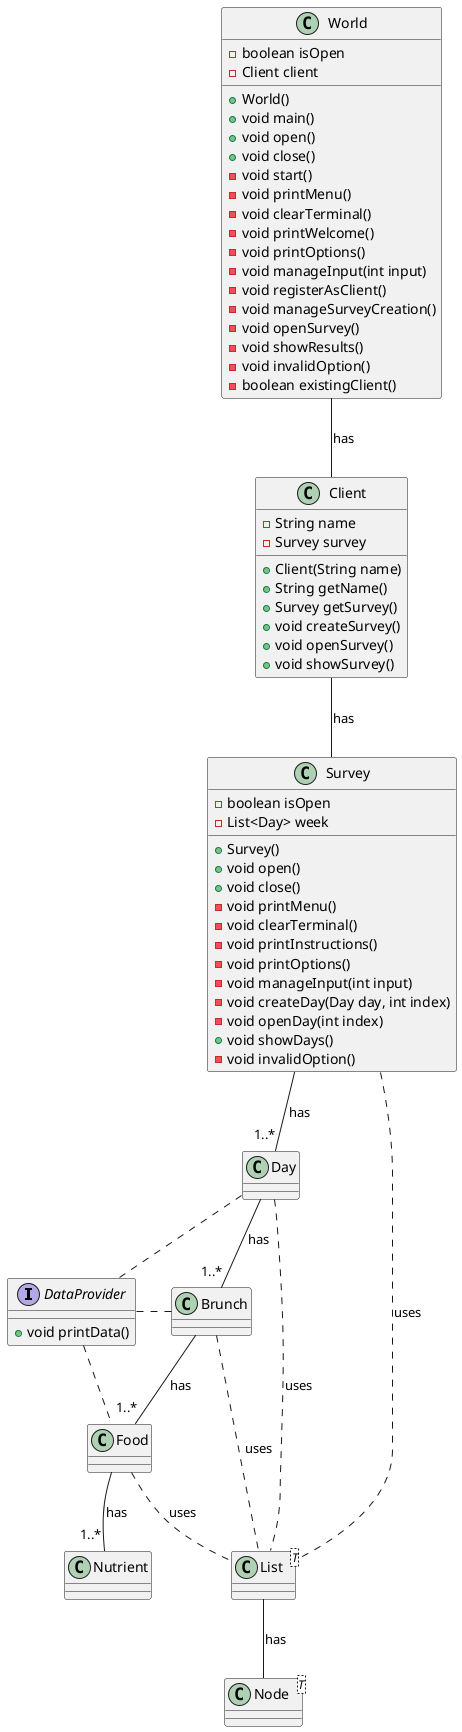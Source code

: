 @startuml class diagram

interface DataProvider{
 + void printData()
}
class World{
 - boolean isOpen
 - Client client
 + World()
 + void main()
 + void open()
 + void close()
 - void start()
 - void printMenu()
 - void clearTerminal()
 - void printWelcome()
 - void printOptions()
 - void manageInput(int input)
 - void registerAsClient()
 - void manageSurveyCreation()
 - void openSurvey()
 - void showResults()
 - void invalidOption()
 - boolean existingClient()
}
class Client{
 - String name
 - Survey survey

 + Client(String name)
 + String getName()
 + Survey getSurvey()
 + void createSurvey()
 + void openSurvey()
 + void showSurvey()
}
class Survey{
 - boolean isOpen
 - List<Day> week

 + Survey()
 + void open()
 + void close()
 - void printMenu()
 - void clearTerminal()
 - void printInstructions()
 - void printOptions()
 - void manageInput(int input)
 - void createDay(Day day, int index)
 - void openDay(int index)
 + void showDays()
 - void invalidOption()
}
class Day{}
class Brunch{}
class Food{}
class Nutrient{}
class Node<T>{}
class List<T>{}


World -- Client : has
Client -- Survey : has
Survey -- "1..*" Day : has
Survey .. List : uses
Day .. List : uses
Day -- "1..*" Brunch : has
Day .. DataProvider
Brunch .. List : uses
Brunch -- "1..*" Food : has
Brunch .left. DataProvider
Food .. List : uses
Food -- "1..*" Nutrient : has
Food .left. DataProvider
' Tree -- Node : has
List -- Node : has
@enduml
